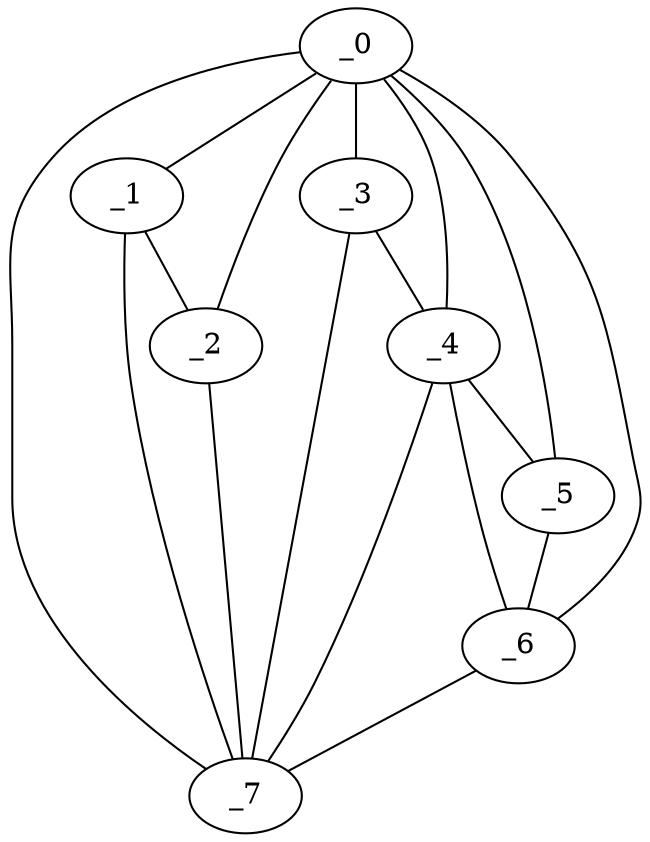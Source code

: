 graph "obj50__130.gxl" {
	_0	 [x=48,
		y=39];
	_1	 [x=74,
		y=10];
	_0 -- _1	 [valence=1];
	_2	 [x=84,
		y=39];
	_0 -- _2	 [valence=2];
	_3	 [x=95,
		y=86];
	_0 -- _3	 [valence=1];
	_4	 [x=95,
		y=95];
	_0 -- _4	 [valence=1];
	_5	 [x=95,
		y=106];
	_0 -- _5	 [valence=2];
	_6	 [x=96,
		y=117];
	_0 -- _6	 [valence=1];
	_7	 [x=99,
		y=68];
	_0 -- _7	 [valence=2];
	_1 -- _2	 [valence=2];
	_1 -- _7	 [valence=1];
	_2 -- _7	 [valence=1];
	_3 -- _4	 [valence=2];
	_3 -- _7	 [valence=2];
	_4 -- _5	 [valence=2];
	_4 -- _6	 [valence=2];
	_4 -- _7	 [valence=2];
	_5 -- _6	 [valence=1];
	_6 -- _7	 [valence=1];
}
